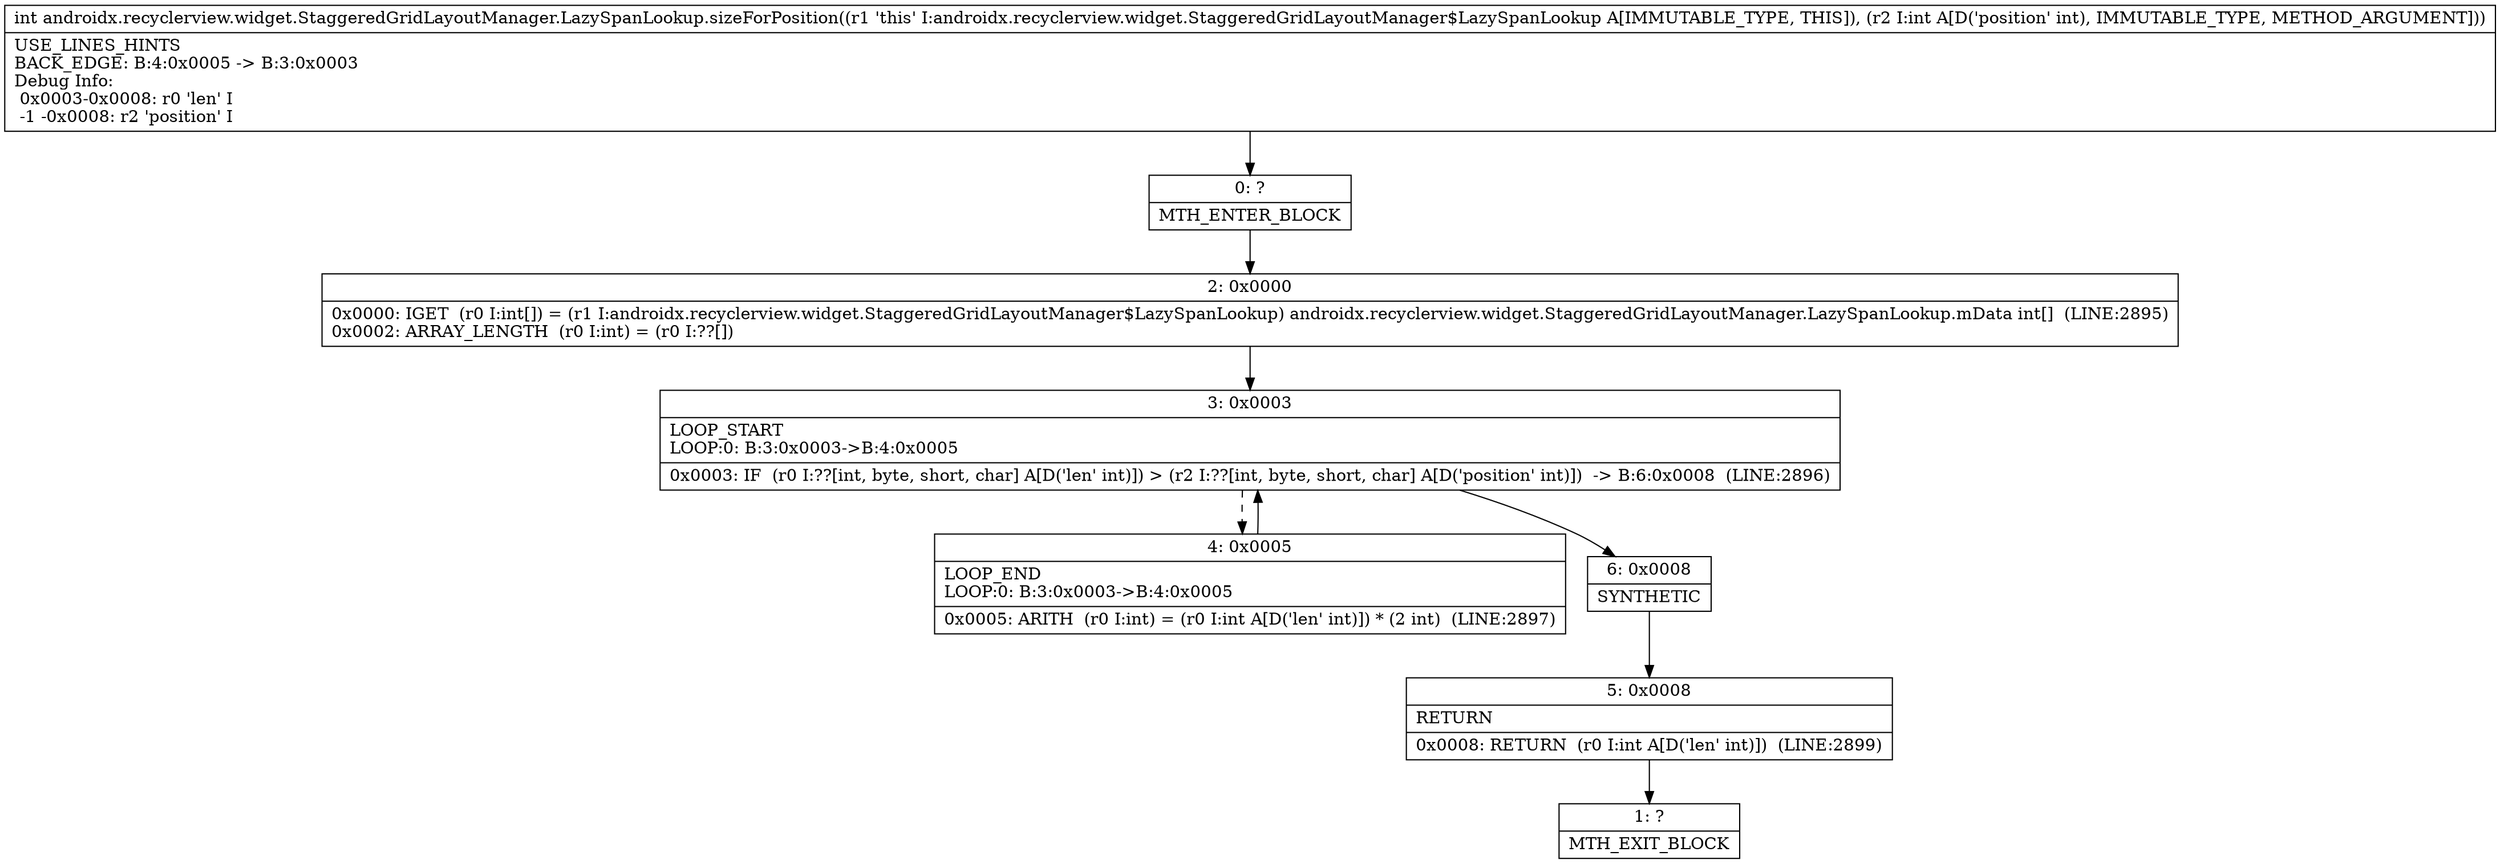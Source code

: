 digraph "CFG forandroidx.recyclerview.widget.StaggeredGridLayoutManager.LazySpanLookup.sizeForPosition(I)I" {
Node_0 [shape=record,label="{0\:\ ?|MTH_ENTER_BLOCK\l}"];
Node_2 [shape=record,label="{2\:\ 0x0000|0x0000: IGET  (r0 I:int[]) = (r1 I:androidx.recyclerview.widget.StaggeredGridLayoutManager$LazySpanLookup) androidx.recyclerview.widget.StaggeredGridLayoutManager.LazySpanLookup.mData int[]  (LINE:2895)\l0x0002: ARRAY_LENGTH  (r0 I:int) = (r0 I:??[]) \l}"];
Node_3 [shape=record,label="{3\:\ 0x0003|LOOP_START\lLOOP:0: B:3:0x0003\-\>B:4:0x0005\l|0x0003: IF  (r0 I:??[int, byte, short, char] A[D('len' int)]) \> (r2 I:??[int, byte, short, char] A[D('position' int)])  \-\> B:6:0x0008  (LINE:2896)\l}"];
Node_4 [shape=record,label="{4\:\ 0x0005|LOOP_END\lLOOP:0: B:3:0x0003\-\>B:4:0x0005\l|0x0005: ARITH  (r0 I:int) = (r0 I:int A[D('len' int)]) * (2 int)  (LINE:2897)\l}"];
Node_6 [shape=record,label="{6\:\ 0x0008|SYNTHETIC\l}"];
Node_5 [shape=record,label="{5\:\ 0x0008|RETURN\l|0x0008: RETURN  (r0 I:int A[D('len' int)])  (LINE:2899)\l}"];
Node_1 [shape=record,label="{1\:\ ?|MTH_EXIT_BLOCK\l}"];
MethodNode[shape=record,label="{int androidx.recyclerview.widget.StaggeredGridLayoutManager.LazySpanLookup.sizeForPosition((r1 'this' I:androidx.recyclerview.widget.StaggeredGridLayoutManager$LazySpanLookup A[IMMUTABLE_TYPE, THIS]), (r2 I:int A[D('position' int), IMMUTABLE_TYPE, METHOD_ARGUMENT]))  | USE_LINES_HINTS\lBACK_EDGE: B:4:0x0005 \-\> B:3:0x0003\lDebug Info:\l  0x0003\-0x0008: r0 'len' I\l  \-1 \-0x0008: r2 'position' I\l}"];
MethodNode -> Node_0;Node_0 -> Node_2;
Node_2 -> Node_3;
Node_3 -> Node_4[style=dashed];
Node_3 -> Node_6;
Node_4 -> Node_3;
Node_6 -> Node_5;
Node_5 -> Node_1;
}

